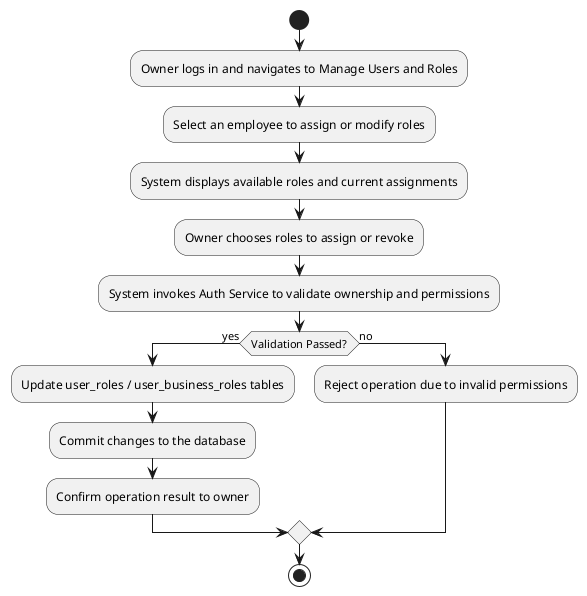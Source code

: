 @startuml ManageUsersRolesBPMN
start

:Owner logs in and navigates to Manage Users and Roles;

:Select an employee to assign or modify roles;

:System displays available roles and current assignments;

:Owner chooses roles to assign or revoke;

:System invokes Auth Service to validate ownership and permissions;

if (Validation Passed?) then (yes)
    :Update user_roles / user_business_roles tables;
    :Commit changes to the database;
    :Confirm operation result to owner;
else (no)
    :Reject operation due to invalid permissions;
endif

stop
@enduml
